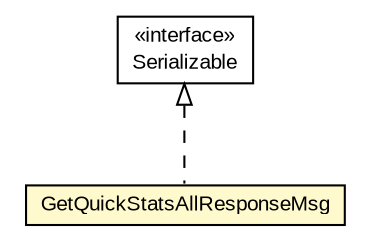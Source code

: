 #!/usr/local/bin/dot
#
# Class diagram 
# Generated by UMLGraph version R5_6-24-gf6e263 (http://www.umlgraph.org/)
#

digraph G {
	edge [fontname="arial",fontsize=10,labelfontname="arial",labelfontsize=10];
	node [fontname="arial",fontsize=10,shape=plaintext];
	nodesep=0.25;
	ranksep=0.5;
	// org.miloss.fgsms.services.interfaces.dataaccessservice.GetQuickStatsAllResponseMsg
	c611793 [label=<<table title="org.miloss.fgsms.services.interfaces.dataaccessservice.GetQuickStatsAllResponseMsg" border="0" cellborder="1" cellspacing="0" cellpadding="2" port="p" bgcolor="lemonChiffon" href="./GetQuickStatsAllResponseMsg.html">
		<tr><td><table border="0" cellspacing="0" cellpadding="1">
<tr><td align="center" balign="center"> GetQuickStatsAllResponseMsg </td></tr>
		</table></td></tr>
		</table>>, URL="./GetQuickStatsAllResponseMsg.html", fontname="arial", fontcolor="black", fontsize=10.0];
	//org.miloss.fgsms.services.interfaces.dataaccessservice.GetQuickStatsAllResponseMsg implements java.io.Serializable
	c612692:p -> c611793:p [dir=back,arrowtail=empty,style=dashed];
	// java.io.Serializable
	c612692 [label=<<table title="java.io.Serializable" border="0" cellborder="1" cellspacing="0" cellpadding="2" port="p" href="http://java.sun.com/j2se/1.4.2/docs/api/java/io/Serializable.html">
		<tr><td><table border="0" cellspacing="0" cellpadding="1">
<tr><td align="center" balign="center"> &#171;interface&#187; </td></tr>
<tr><td align="center" balign="center"> Serializable </td></tr>
		</table></td></tr>
		</table>>, URL="http://java.sun.com/j2se/1.4.2/docs/api/java/io/Serializable.html", fontname="arial", fontcolor="black", fontsize=10.0];
}

